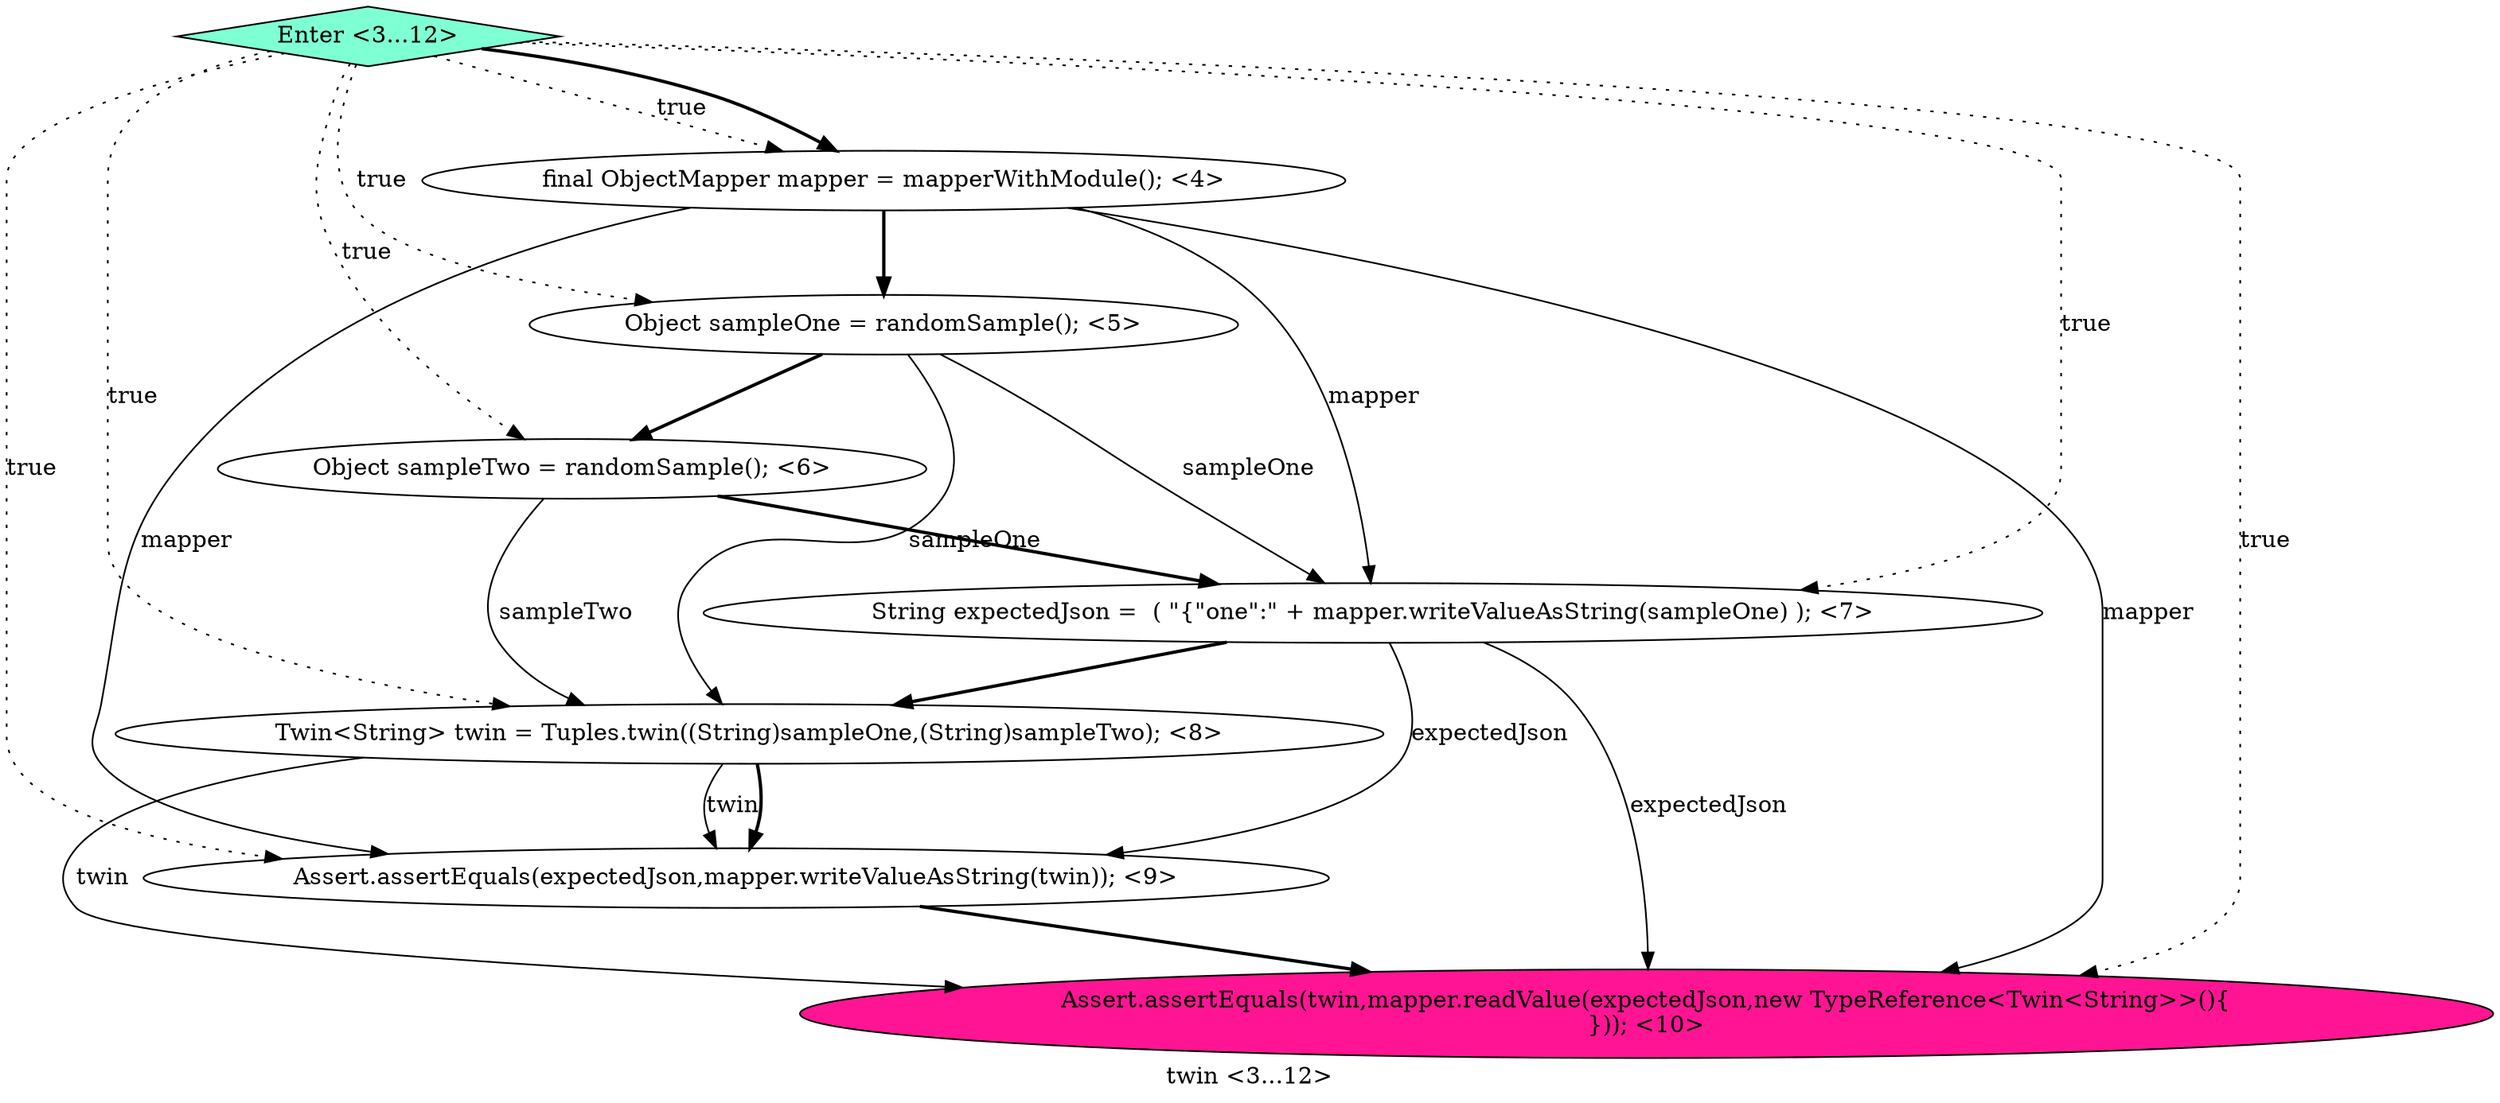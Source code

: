 digraph PDG {
label = "twin <3...12>";
0.3 [style = filled, label = "String expectedJson =  ( \"{\"one\":\" + mapper.writeValueAsString(sampleOne) ); <7>", fillcolor = white, shape = ellipse];
0.5 [style = filled, label = "Assert.assertEquals(expectedJson,mapper.writeValueAsString(twin)); <9>", fillcolor = white, shape = ellipse];
0.7 [style = filled, label = "Enter <3...12>", fillcolor = aquamarine, shape = diamond];
0.0 [style = filled, label = "final ObjectMapper mapper = mapperWithModule(); <4>", fillcolor = white, shape = ellipse];
0.4 [style = filled, label = "Twin<String> twin = Tuples.twin((String)sampleOne,(String)sampleTwo); <8>", fillcolor = white, shape = ellipse];
0.1 [style = filled, label = "Object sampleOne = randomSample(); <5>", fillcolor = white, shape = ellipse];
0.6 [style = filled, label = "Assert.assertEquals(twin,mapper.readValue(expectedJson,new TypeReference<Twin<String>>(){
})); <10>", fillcolor = deeppink, shape = ellipse];
0.2 [style = filled, label = "Object sampleTwo = randomSample(); <6>", fillcolor = white, shape = ellipse];
0.0 -> 0.1 [style = bold, label=""];
0.0 -> 0.3 [style = solid, label="mapper"];
0.0 -> 0.5 [style = solid, label="mapper"];
0.0 -> 0.6 [style = solid, label="mapper"];
0.1 -> 0.2 [style = bold, label=""];
0.1 -> 0.3 [style = solid, label="sampleOne"];
0.1 -> 0.4 [style = solid, label="sampleOne"];
0.2 -> 0.3 [style = bold, label=""];
0.2 -> 0.4 [style = solid, label="sampleTwo"];
0.3 -> 0.4 [style = bold, label=""];
0.3 -> 0.5 [style = solid, label="expectedJson"];
0.3 -> 0.6 [style = solid, label="expectedJson"];
0.4 -> 0.5 [style = solid, label="twin"];
0.4 -> 0.5 [style = bold, label=""];
0.4 -> 0.6 [style = solid, label="twin"];
0.5 -> 0.6 [style = bold, label=""];
0.7 -> 0.0 [style = dotted, label="true"];
0.7 -> 0.0 [style = bold, label=""];
0.7 -> 0.1 [style = dotted, label="true"];
0.7 -> 0.2 [style = dotted, label="true"];
0.7 -> 0.3 [style = dotted, label="true"];
0.7 -> 0.4 [style = dotted, label="true"];
0.7 -> 0.5 [style = dotted, label="true"];
0.7 -> 0.6 [style = dotted, label="true"];
}
